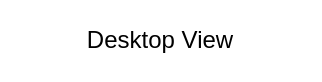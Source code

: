 <mxfile version="24.4.4" type="github">
  <diagram name="Page-1" id="HL-EhzjaIxrxedGsTlQi">
    <mxGraphModel dx="816" dy="489" grid="1" gridSize="10" guides="1" tooltips="1" connect="1" arrows="1" fold="1" page="1" pageScale="1" pageWidth="827" pageHeight="1169" math="0" shadow="0">
      <root>
        <mxCell id="0" />
        <mxCell id="1" parent="0" />
        <mxCell id="Of4VmwByg9G7YErORbnD-1" value="Desktop View" style="text;html=1;align=center;verticalAlign=middle;whiteSpace=wrap;rounded=0;" vertex="1" parent="1">
          <mxGeometry x="300" y="40" width="160" height="40" as="geometry" />
        </mxCell>
      </root>
    </mxGraphModel>
  </diagram>
</mxfile>
